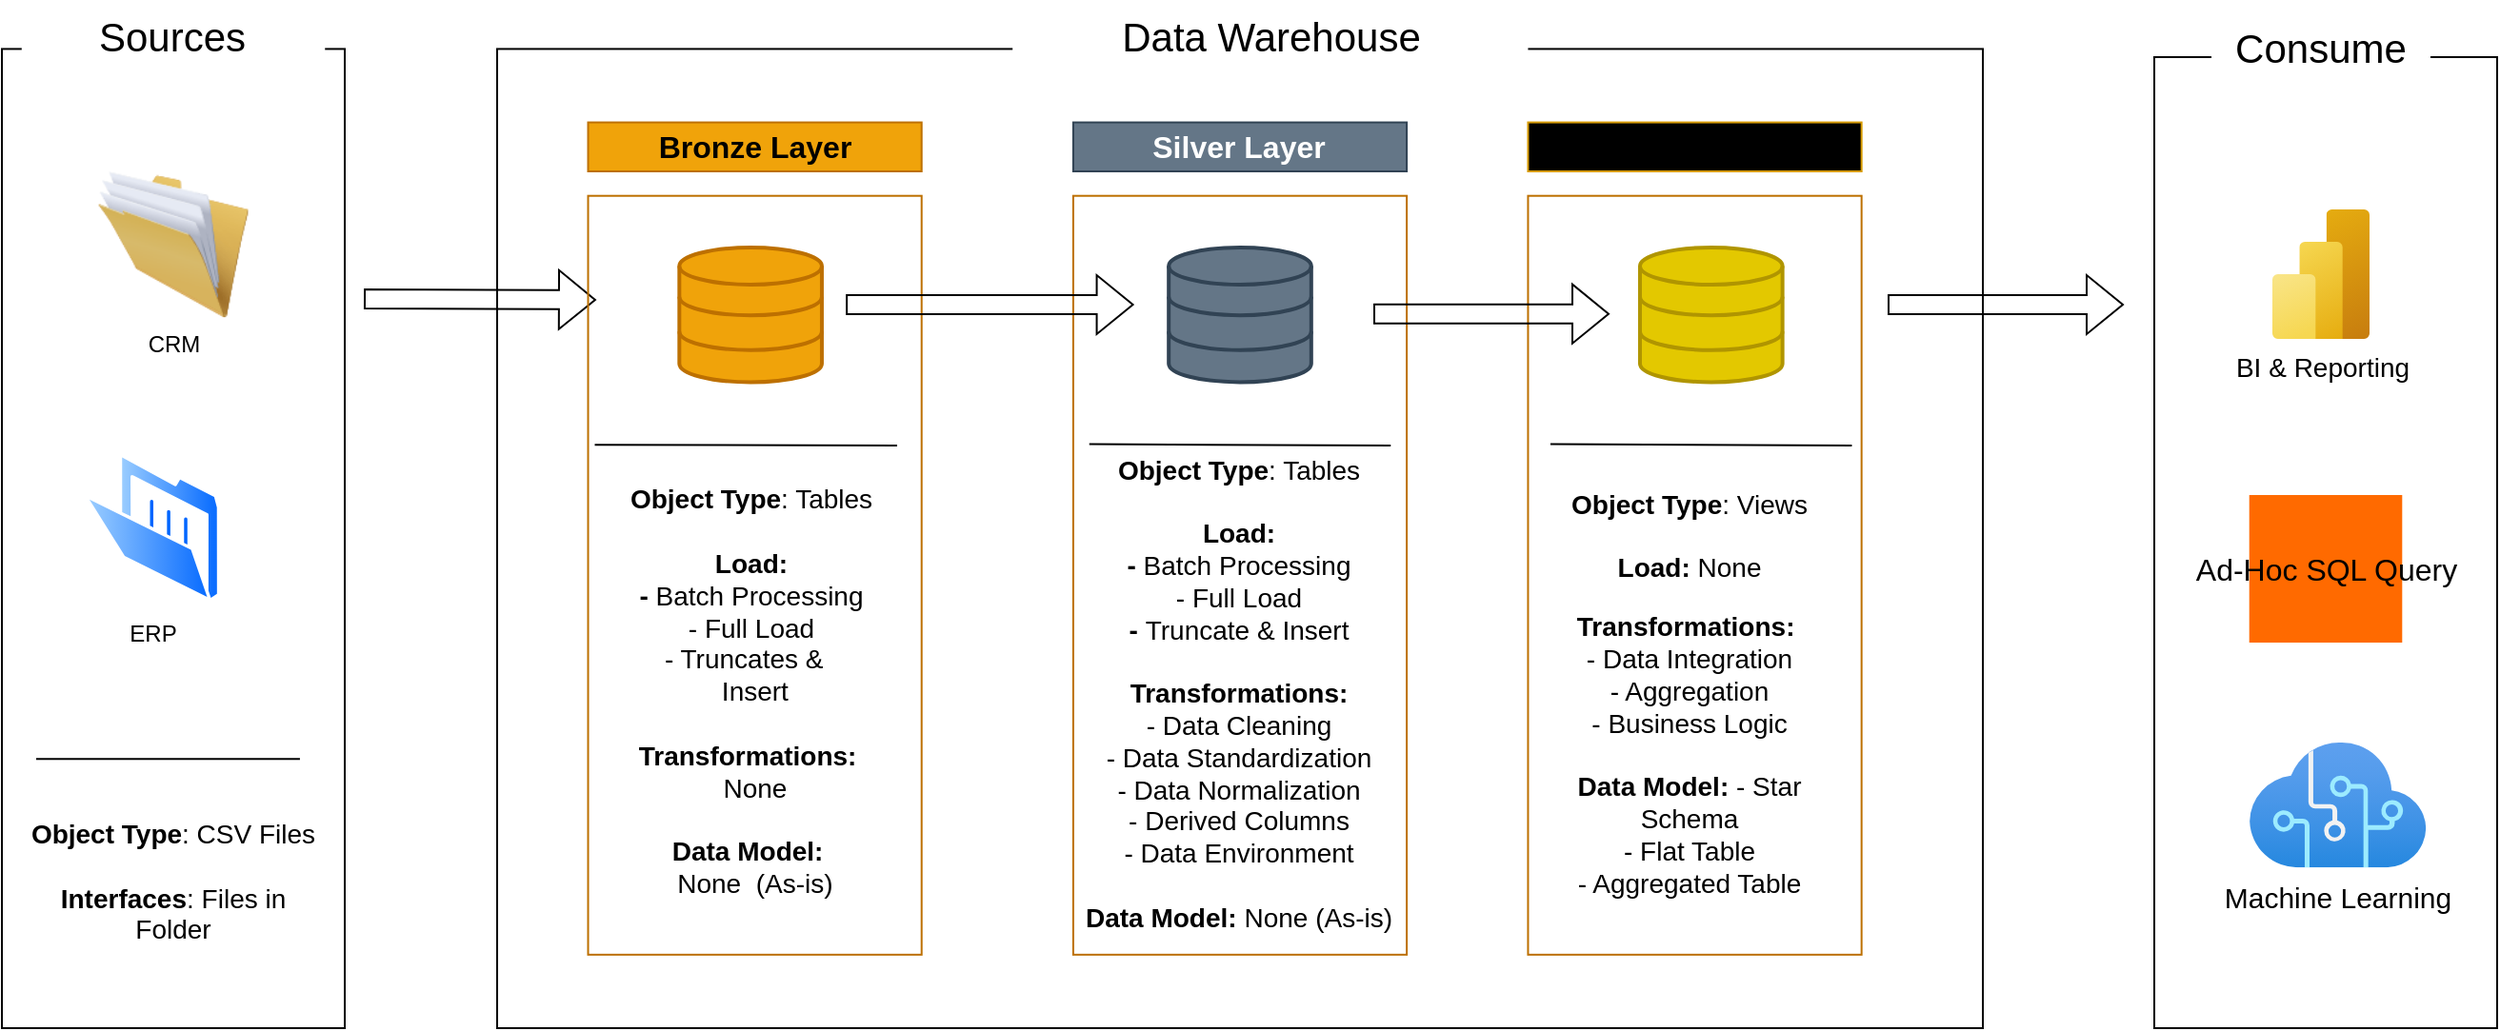 <mxfile version="27.1.6">
  <diagram name="Page-1" id="W3lmRoRbn8dZXl3_B7Kk">
    <mxGraphModel dx="1820" dy="1236" grid="1" gridSize="10" guides="1" tooltips="1" connect="1" arrows="1" fold="1" page="1" pageScale="1" pageWidth="850" pageHeight="1100" math="0" shadow="0">
      <root>
        <mxCell id="0" />
        <mxCell id="1" parent="0" />
        <mxCell id="TjDOICraMSyyVU4xpsfF-25" value="" style="shape=flexArrow;endArrow=classic;html=1;rounded=0;entryX=0.024;entryY=0.137;entryDx=0;entryDy=0;entryPerimeter=0;" edge="1" parent="1" target="TjDOICraMSyyVU4xpsfF-8">
          <mxGeometry width="50" height="50" relative="1" as="geometry">
            <mxPoint x="270" y="287" as="sourcePoint" />
            <mxPoint x="270" y="260" as="targetPoint" />
          </mxGeometry>
        </mxCell>
        <mxCell id="TjDOICraMSyyVU4xpsfF-28" value="" style="shape=flexArrow;endArrow=classic;html=1;rounded=0;entryX=0.033;entryY=0.225;entryDx=0;entryDy=0;entryPerimeter=0;" edge="1" parent="1">
          <mxGeometry width="50" height="50" relative="1" as="geometry">
            <mxPoint x="1070" y="290" as="sourcePoint" />
            <mxPoint x="1194" y="290" as="targetPoint" />
          </mxGeometry>
        </mxCell>
        <mxCell id="TjDOICraMSyyVU4xpsfF-32" value="" style="group" vertex="1" connectable="0" parent="1">
          <mxGeometry x="80" y="130" width="180" height="540" as="geometry" />
        </mxCell>
        <mxCell id="TjDOICraMSyyVU4xpsfF-1" value="" style="rounded=0;whiteSpace=wrap;html=1;fillColor=none;strokeColor=light-dark(#000000,#FF0000);" vertex="1" parent="TjDOICraMSyyVU4xpsfF-32">
          <mxGeometry y="25.714" width="180" height="514.286" as="geometry" />
        </mxCell>
        <mxCell id="TjDOICraMSyyVU4xpsfF-2" value="&lt;font style=&quot;font-size: 21px;&quot;&gt;Sources&lt;/font&gt;" style="rounded=0;whiteSpace=wrap;html=1;strokeColor=none;" vertex="1" parent="TjDOICraMSyyVU4xpsfF-32">
          <mxGeometry x="10.385" width="159.231" height="38.571" as="geometry" />
        </mxCell>
        <mxCell id="TjDOICraMSyyVU4xpsfF-16" value="CRM" style="image;html=1;image=img/lib/clip_art/general/Full_Folder_128x128.png" vertex="1" parent="TjDOICraMSyyVU4xpsfF-32">
          <mxGeometry x="38.077" y="90" width="103.846" height="77.143" as="geometry" />
        </mxCell>
        <mxCell id="TjDOICraMSyyVU4xpsfF-17" value="ERP" style="image;aspect=fixed;perimeter=ellipsePerimeter;html=1;align=center;shadow=0;dashed=0;spacingTop=3;image=img/lib/active_directory/folder_open.svg;" vertex="1" parent="TjDOICraMSyyVU4xpsfF-32">
          <mxGeometry x="42.646" y="237.857" width="72.067" height="78.333" as="geometry" />
        </mxCell>
        <mxCell id="TjDOICraMSyyVU4xpsfF-19" value="" style="endArrow=none;html=1;rounded=0;strokeColor=light-dark(#000000,#E6E6E6);" edge="1" parent="TjDOICraMSyyVU4xpsfF-32">
          <mxGeometry width="50" height="50" relative="1" as="geometry">
            <mxPoint x="18" y="398.571" as="sourcePoint" />
            <mxPoint x="156.462" y="398.571" as="targetPoint" />
          </mxGeometry>
        </mxCell>
        <mxCell id="TjDOICraMSyyVU4xpsfF-20" value="&lt;font style=&quot;font-size: 14px;&quot;&gt;&lt;b style=&quot;&quot;&gt;Object Type&lt;/b&gt;: CSV Files&lt;/font&gt;&lt;div&gt;&lt;font style=&quot;font-size: 14px;&quot;&gt;&lt;br&gt;&lt;/font&gt;&lt;/div&gt;&lt;div&gt;&lt;font style=&quot;font-size: 14px;&quot;&gt;&lt;b style=&quot;&quot;&gt;Interfaces&lt;/b&gt;: Files in Folder&lt;/font&gt;&lt;/div&gt;" style="text;html=1;align=center;verticalAlign=middle;whiteSpace=wrap;rounded=0;" vertex="1" parent="TjDOICraMSyyVU4xpsfF-32">
          <mxGeometry x="13.846" y="411.429" width="152.308" height="102.857" as="geometry" />
        </mxCell>
        <mxCell id="TjDOICraMSyyVU4xpsfF-33" value="" style="group" vertex="1" connectable="0" parent="1">
          <mxGeometry x="340" y="130" width="780" height="540" as="geometry" />
        </mxCell>
        <mxCell id="TjDOICraMSyyVU4xpsfF-3" value="" style="rounded=0;whiteSpace=wrap;html=1;fillColor=none;strokeColor=light-dark(#000000,#66FF66);" vertex="1" parent="TjDOICraMSyyVU4xpsfF-33">
          <mxGeometry y="25.714" width="780" height="514.286" as="geometry" />
        </mxCell>
        <mxCell id="TjDOICraMSyyVU4xpsfF-6" value="&lt;font style=&quot;font-size: 21px;&quot;&gt;Data Warehouse&lt;/font&gt;" style="rounded=0;whiteSpace=wrap;html=1;strokeColor=none;" vertex="1" parent="TjDOICraMSyyVU4xpsfF-33">
          <mxGeometry x="270.612" width="270.612" height="38.571" as="geometry" />
        </mxCell>
        <mxCell id="TjDOICraMSyyVU4xpsfF-9" value="" style="group" vertex="1" connectable="0" parent="TjDOICraMSyyVU4xpsfF-33">
          <mxGeometry x="47.755" y="64.286" width="175.102" height="437.143" as="geometry" />
        </mxCell>
        <mxCell id="TjDOICraMSyyVU4xpsfF-7" value="&lt;font style=&quot;font-size: 16px;&quot;&gt;&lt;b&gt;Bronze Layer&lt;/b&gt;&lt;/font&gt;" style="rounded=0;whiteSpace=wrap;html=1;fillColor=#f0a30a;fontColor=#000000;strokeColor=#BD7000;" vertex="1" parent="TjDOICraMSyyVU4xpsfF-9">
          <mxGeometry width="175.102" height="25.714" as="geometry" />
        </mxCell>
        <mxCell id="TjDOICraMSyyVU4xpsfF-8" value="" style="rounded=0;whiteSpace=wrap;html=1;fillColor=none;fontColor=#000000;strokeColor=#BD7000;" vertex="1" parent="TjDOICraMSyyVU4xpsfF-9">
          <mxGeometry y="38.571" width="175.102" height="398.571" as="geometry" />
        </mxCell>
        <mxCell id="TjDOICraMSyyVU4xpsfF-21" value="" style="html=1;verticalLabelPosition=bottom;align=center;labelBackgroundColor=#ffffff;verticalAlign=top;strokeWidth=2;strokeColor=#BD7000;shadow=0;dashed=0;shape=mxgraph.ios7.icons.data;fillColor=#f0a30a;fontColor=#000000;" vertex="1" parent="TjDOICraMSyyVU4xpsfF-9">
          <mxGeometry x="47.903" y="65.71" width="74.816" height="70.714" as="geometry" />
        </mxCell>
        <mxCell id="TjDOICraMSyyVU4xpsfF-29" value="&lt;font style=&quot;font-size: 14px;&quot;&gt;&lt;b style=&quot;&quot;&gt;Object Type&lt;/b&gt;: Tables&lt;/font&gt;&lt;div&gt;&lt;div&gt;&lt;font style=&quot;font-size: 14px;&quot;&gt;&lt;b style=&quot;&quot;&gt;&lt;br&gt;&lt;/b&gt;&lt;/font&gt;&lt;/div&gt;&lt;div&gt;&lt;font style=&quot;font-size: 14px;&quot;&gt;&lt;b style=&quot;&quot;&gt;&amp;nbsp;Load:&amp;nbsp;&lt;/b&gt;&lt;/font&gt;&lt;/div&gt;&lt;div&gt;&lt;font style=&quot;font-size: 14px;&quot;&gt;&lt;b style=&quot;&quot;&gt;- &lt;/b&gt;Batch&lt;b style=&quot;&quot;&gt;&amp;nbsp;&lt;/b&gt;Processing&lt;/font&gt;&lt;/div&gt;&lt;div&gt;&lt;span style=&quot;font-size: 14px; background-color: transparent; color: light-dark(rgb(0, 0, 0), rgb(255, 255, 255));&quot;&gt;- Full Load&lt;/span&gt;&lt;/div&gt;&lt;div&gt;&lt;font style=&quot;font-size: 14px;&quot;&gt;&amp;nbsp; &amp;nbsp; &amp;nbsp; &amp;nbsp; &amp;nbsp;- Truncates &amp;amp;&amp;nbsp; &amp;nbsp; &amp;nbsp; &amp;nbsp; &amp;nbsp; &amp;nbsp; &amp;nbsp;Insert&lt;/font&gt;&lt;/div&gt;&lt;div&gt;&lt;b&gt;&lt;font style=&quot;font-size: 14px;&quot;&gt;&lt;br&gt;&lt;/font&gt;&lt;/b&gt;&lt;/div&gt;&lt;div&gt;&lt;font style=&quot;font-size: 14px;&quot;&gt;&lt;b&gt;&amp;nbsp; &amp;nbsp; &amp;nbsp; Transformations:&amp;nbsp; &amp;nbsp; &amp;nbsp; &amp;nbsp; &amp;nbsp;&lt;/b&gt;None&lt;/font&gt;&lt;/div&gt;&lt;div&gt;&lt;font style=&quot;font-size: 14px;&quot;&gt;&lt;br&gt;&lt;/font&gt;&lt;/div&gt;&lt;div&gt;&lt;font style=&quot;font-size: 14px;&quot;&gt;&lt;b style=&quot;&quot;&gt;Data Model:&amp;nbsp;&lt;/b&gt;&lt;/font&gt;&lt;/div&gt;&lt;div&gt;&lt;font style=&quot;font-size: 14px;&quot;&gt;&amp;nbsp;None&amp;nbsp; (As-is)&lt;/font&gt;&lt;/div&gt;&lt;/div&gt;" style="text;html=1;align=center;verticalAlign=middle;whiteSpace=wrap;rounded=0;" vertex="1" parent="TjDOICraMSyyVU4xpsfF-9">
          <mxGeometry y="172.34" width="170.625" height="252.766" as="geometry" />
        </mxCell>
        <mxCell id="TjDOICraMSyyVU4xpsfF-35" value="" style="endArrow=none;html=1;rounded=0;strokeColor=light-dark(#000000,#E6E6E6);exitX=0.02;exitY=0.328;exitDx=0;exitDy=0;exitPerimeter=0;" edge="1" parent="TjDOICraMSyyVU4xpsfF-9" source="TjDOICraMSyyVU4xpsfF-8">
          <mxGeometry width="50" height="50" relative="1" as="geometry">
            <mxPoint x="0.005" y="175.714" as="sourcePoint" />
            <mxPoint x="162.245" y="169.714" as="targetPoint" />
          </mxGeometry>
        </mxCell>
        <mxCell id="TjDOICraMSyyVU4xpsfF-10" value="" style="group" vertex="1" connectable="0" parent="TjDOICraMSyyVU4xpsfF-33">
          <mxGeometry x="302.449" y="64.286" width="175.102" height="437.143" as="geometry" />
        </mxCell>
        <mxCell id="TjDOICraMSyyVU4xpsfF-11" value="&lt;font style=&quot;font-size: 16px;&quot;&gt;&lt;b&gt;Silver Layer&lt;/b&gt;&lt;/font&gt;" style="rounded=0;whiteSpace=wrap;html=1;fillColor=#647687;fontColor=#ffffff;strokeColor=#314354;" vertex="1" parent="TjDOICraMSyyVU4xpsfF-10">
          <mxGeometry width="175.102" height="25.714" as="geometry" />
        </mxCell>
        <mxCell id="TjDOICraMSyyVU4xpsfF-12" value="" style="rounded=0;whiteSpace=wrap;html=1;fillColor=none;fontColor=#000000;strokeColor=light-dark(#BD7000,#D4E1F5);" vertex="1" parent="TjDOICraMSyyVU4xpsfF-10">
          <mxGeometry y="38.571" width="175.102" height="398.571" as="geometry" />
        </mxCell>
        <mxCell id="TjDOICraMSyyVU4xpsfF-23" value="" style="html=1;verticalLabelPosition=bottom;align=center;labelBackgroundColor=#ffffff;verticalAlign=top;strokeWidth=2;strokeColor=#314354;shadow=0;dashed=0;shape=mxgraph.ios7.icons.data;fillColor=#647687;fontColor=#ffffff;" vertex="1" parent="TjDOICraMSyyVU4xpsfF-10">
          <mxGeometry x="50.143" y="65.71" width="74.816" height="70.714" as="geometry" />
        </mxCell>
        <mxCell id="TjDOICraMSyyVU4xpsfF-30" value="&lt;font style=&quot;font-size: 14px;&quot;&gt;&lt;b style=&quot;&quot;&gt;Object Type&lt;/b&gt;: Tables&lt;/font&gt;&lt;div&gt;&lt;font style=&quot;font-size: 14px;&quot;&gt;&lt;br&gt;&lt;/font&gt;&lt;/div&gt;&lt;div&gt;&lt;span style=&quot;font-size: 14px;&quot;&gt;&lt;b&gt;Load:&lt;/b&gt;&lt;/span&gt;&lt;/div&gt;&lt;div&gt;&lt;span style=&quot;font-size: 14px;&quot;&gt;&lt;b&gt;- &lt;/b&gt;Batch Processing&lt;/span&gt;&lt;/div&gt;&lt;div&gt;&lt;span style=&quot;font-size: 14px;&quot;&gt;- Full Load&lt;/span&gt;&lt;/div&gt;&lt;div&gt;&lt;span style=&quot;font-size: 14px;&quot;&gt;&lt;b&gt;- &lt;/b&gt;Truncate &amp;amp; Insert&lt;/span&gt;&lt;/div&gt;&lt;div&gt;&lt;span style=&quot;font-size: 14px;&quot;&gt;&lt;br&gt;&lt;/span&gt;&lt;/div&gt;&lt;div&gt;&lt;span style=&quot;font-size: 14px;&quot;&gt;&lt;b&gt;Transformations:&lt;/b&gt;&lt;/span&gt;&lt;/div&gt;&lt;div&gt;&lt;span style=&quot;font-size: 14px;&quot;&gt;- Data Cleaning&lt;/span&gt;&lt;/div&gt;&lt;div&gt;&lt;span style=&quot;font-size: 14px;&quot;&gt;- Data Standardization&lt;/span&gt;&lt;/div&gt;&lt;div&gt;&lt;span style=&quot;font-size: 14px;&quot;&gt;- Data Normalization&lt;/span&gt;&lt;/div&gt;&lt;div&gt;&lt;span style=&quot;font-size: 14px;&quot;&gt;- Derived Columns&lt;/span&gt;&lt;/div&gt;&lt;div&gt;&lt;span style=&quot;font-size: 14px;&quot;&gt;- Data Environment&lt;/span&gt;&lt;/div&gt;&lt;div&gt;&lt;span style=&quot;font-size: 14px;&quot;&gt;&lt;br&gt;&lt;/span&gt;&lt;/div&gt;&lt;div&gt;&lt;span style=&quot;font-size: 14px;&quot;&gt;&lt;b&gt;Data Model: &lt;/b&gt;None (As-is)&lt;/span&gt;&lt;/div&gt;" style="text;html=1;align=center;verticalAlign=middle;whiteSpace=wrap;rounded=0;" vertex="1" parent="TjDOICraMSyyVU4xpsfF-10">
          <mxGeometry y="170" width="175.1" height="260" as="geometry" />
        </mxCell>
        <mxCell id="TjDOICraMSyyVU4xpsfF-36" value="" style="endArrow=none;html=1;rounded=0;strokeColor=light-dark(#000000,#E6E6E6);exitX=0.02;exitY=0.328;exitDx=0;exitDy=0;exitPerimeter=0;" edge="1" parent="TjDOICraMSyyVU4xpsfF-10">
          <mxGeometry width="50" height="50" relative="1" as="geometry">
            <mxPoint x="8.431" y="169.004" as="sourcePoint" />
            <mxPoint x="166.676" y="169.719" as="targetPoint" />
          </mxGeometry>
        </mxCell>
        <mxCell id="TjDOICraMSyyVU4xpsfF-13" value="" style="group" vertex="1" connectable="0" parent="TjDOICraMSyyVU4xpsfF-33">
          <mxGeometry x="541.224" y="64.286" width="175.102" height="437.143" as="geometry" />
        </mxCell>
        <mxCell id="TjDOICraMSyyVU4xpsfF-14" value="&lt;font style=&quot;font-size: 16px;&quot;&gt;&lt;b&gt;Gold Layer&lt;/b&gt;&lt;/font&gt;" style="rounded=0;whiteSpace=wrap;html=1;fillColor=light-dark(#FFCD28,#CCCC00);strokeColor=#d79b00;gradientColor=#ffa500;" vertex="1" parent="TjDOICraMSyyVU4xpsfF-13">
          <mxGeometry width="175.102" height="25.714" as="geometry" />
        </mxCell>
        <mxCell id="TjDOICraMSyyVU4xpsfF-15" value="" style="rounded=0;whiteSpace=wrap;html=1;fillColor=none;fontColor=#000000;strokeColor=light-dark(#BD7000,#FFFF00);" vertex="1" parent="TjDOICraMSyyVU4xpsfF-13">
          <mxGeometry y="38.571" width="175.102" height="398.571" as="geometry" />
        </mxCell>
        <mxCell id="TjDOICraMSyyVU4xpsfF-22" value="" style="html=1;verticalLabelPosition=bottom;align=center;labelBackgroundColor=#ffffff;verticalAlign=top;strokeWidth=2;strokeColor=#B09500;shadow=0;dashed=0;shape=mxgraph.ios7.icons.data;fillColor=#e3c800;fontColor=#000000;" vertex="1" parent="TjDOICraMSyyVU4xpsfF-13">
          <mxGeometry x="58.773" y="65.71" width="74.816" height="70.714" as="geometry" />
        </mxCell>
        <mxCell id="TjDOICraMSyyVU4xpsfF-31" value="&lt;font style=&quot;font-size: 14px;&quot;&gt;&lt;b style=&quot;&quot;&gt;Object Type&lt;/b&gt;: Views&lt;/font&gt;&lt;div&gt;&lt;font style=&quot;font-size: 14px;&quot;&gt;&lt;br&gt;&lt;/font&gt;&lt;/div&gt;&lt;div&gt;&lt;span style=&quot;font-size: 14px;&quot;&gt;&lt;b&gt;Load: &lt;/b&gt;None&lt;/span&gt;&lt;/div&gt;&lt;div&gt;&lt;br&gt;&lt;/div&gt;&lt;div&gt;&lt;font style=&quot;font-size: 14px;&quot;&gt;&lt;b&gt;Transformations:&amp;nbsp;&lt;/b&gt;&lt;/font&gt;&lt;/div&gt;&lt;div&gt;&lt;font style=&quot;font-size: 14px;&quot;&gt;- Data Integration&lt;/font&gt;&lt;/div&gt;&lt;div&gt;&lt;font style=&quot;font-size: 14px;&quot;&gt;- Aggregation&lt;/font&gt;&lt;/div&gt;&lt;div&gt;&lt;font style=&quot;font-size: 14px;&quot;&gt;- Business Logic&lt;/font&gt;&lt;/div&gt;&lt;div&gt;&lt;b&gt;&lt;font style=&quot;font-size: 14px;&quot;&gt;&lt;br&gt;&lt;/font&gt;&lt;/b&gt;&lt;/div&gt;&lt;div&gt;&lt;font style=&quot;font-size: 14px;&quot;&gt;&lt;b&gt;Data Model: &lt;/b&gt;- Star Schema&lt;/font&gt;&lt;/div&gt;&lt;div&gt;&lt;font style=&quot;font-size: 14px;&quot;&gt;- Flat Table&lt;/font&gt;&lt;/div&gt;&lt;div&gt;&lt;font style=&quot;font-size: 14px;&quot;&gt;- Aggregated Table&lt;/font&gt;&lt;/div&gt;" style="text;html=1;align=center;verticalAlign=middle;whiteSpace=wrap;rounded=0;" vertex="1" parent="TjDOICraMSyyVU4xpsfF-13">
          <mxGeometry y="170" width="170" height="260" as="geometry" />
        </mxCell>
        <mxCell id="TjDOICraMSyyVU4xpsfF-37" value="" style="endArrow=none;html=1;rounded=0;strokeColor=light-dark(#000000,#E6E6E6);exitX=0.02;exitY=0.328;exitDx=0;exitDy=0;exitPerimeter=0;" edge="1" parent="TjDOICraMSyyVU4xpsfF-13">
          <mxGeometry width="50" height="50" relative="1" as="geometry">
            <mxPoint x="11.756" y="169.004" as="sourcePoint" />
            <mxPoint x="170.0" y="169.719" as="targetPoint" />
          </mxGeometry>
        </mxCell>
        <mxCell id="TjDOICraMSyyVU4xpsfF-39" value="" style="shape=flexArrow;endArrow=classic;html=1;rounded=0;entryX=0.033;entryY=0.225;entryDx=0;entryDy=0;entryPerimeter=0;" edge="1" parent="TjDOICraMSyyVU4xpsfF-13">
          <mxGeometry width="50" height="50" relative="1" as="geometry">
            <mxPoint x="-81.224" y="100.564" as="sourcePoint" />
            <mxPoint x="42.776" y="100.564" as="targetPoint" />
          </mxGeometry>
        </mxCell>
        <mxCell id="TjDOICraMSyyVU4xpsfF-26" value="" style="shape=flexArrow;endArrow=classic;html=1;rounded=0;" edge="1" parent="TjDOICraMSyyVU4xpsfF-33">
          <mxGeometry width="50" height="50" relative="1" as="geometry">
            <mxPoint x="183.061" y="160" as="sourcePoint" />
            <mxPoint x="334.286" y="160" as="targetPoint" />
          </mxGeometry>
        </mxCell>
        <mxCell id="TjDOICraMSyyVU4xpsfF-43" value="" style="group" vertex="1" connectable="0" parent="1">
          <mxGeometry x="1210" y="140" width="180" height="530" as="geometry" />
        </mxCell>
        <mxCell id="TjDOICraMSyyVU4xpsfF-4" value="" style="rounded=0;whiteSpace=wrap;html=1;fillColor=none;strokeColor=light-dark(#000000,#00CCCC);" vertex="1" parent="TjDOICraMSyyVU4xpsfF-43">
          <mxGeometry y="20" width="180" height="510" as="geometry" />
        </mxCell>
        <mxCell id="TjDOICraMSyyVU4xpsfF-5" value="&lt;font style=&quot;font-size: 21px;&quot;&gt;Consume&lt;/font&gt;" style="rounded=0;whiteSpace=wrap;html=1;strokeColor=none;" vertex="1" parent="TjDOICraMSyyVU4xpsfF-43">
          <mxGeometry x="30" width="115" height="30" as="geometry" />
        </mxCell>
        <mxCell id="TjDOICraMSyyVU4xpsfF-40" value="&lt;font style=&quot;font-size: 14px;&quot;&gt;BI &amp;amp; Reporting&lt;/font&gt;" style="image;aspect=fixed;html=1;points=[];align=center;fontSize=12;image=img/lib/azure2/analytics/Power_BI_Embedded.svg;" vertex="1" parent="TjDOICraMSyyVU4xpsfF-43">
          <mxGeometry x="62" y="100" width="51" height="68" as="geometry" />
        </mxCell>
        <mxCell id="TjDOICraMSyyVU4xpsfF-41" value="&lt;font style=&quot;color: light-dark(rgb(0, 0, 0), rgb(245, 245, 245)); font-size: 16px;&quot;&gt;Ad-Hoc SQL Query&lt;/font&gt;" style="points=[];aspect=fixed;html=1;align=center;shadow=0;dashed=0;fillColor=#FF6A00;strokeColor=none;shape=mxgraph.alibaba_cloud.assettech;" vertex="1" parent="TjDOICraMSyyVU4xpsfF-43">
          <mxGeometry x="49.86" y="250" width="80.29" height="77.5" as="geometry" />
        </mxCell>
        <mxCell id="TjDOICraMSyyVU4xpsfF-42" value="&lt;font style=&quot;font-size: 15px;&quot;&gt;Machine Learning&lt;/font&gt;" style="image;aspect=fixed;html=1;points=[];align=center;fontSize=12;image=img/lib/azure2/ai_machine_learning/Cognitive_Services.svg;" vertex="1" parent="TjDOICraMSyyVU4xpsfF-43">
          <mxGeometry x="49.86" y="380" width="93" height="65.65" as="geometry" />
        </mxCell>
      </root>
    </mxGraphModel>
  </diagram>
</mxfile>
